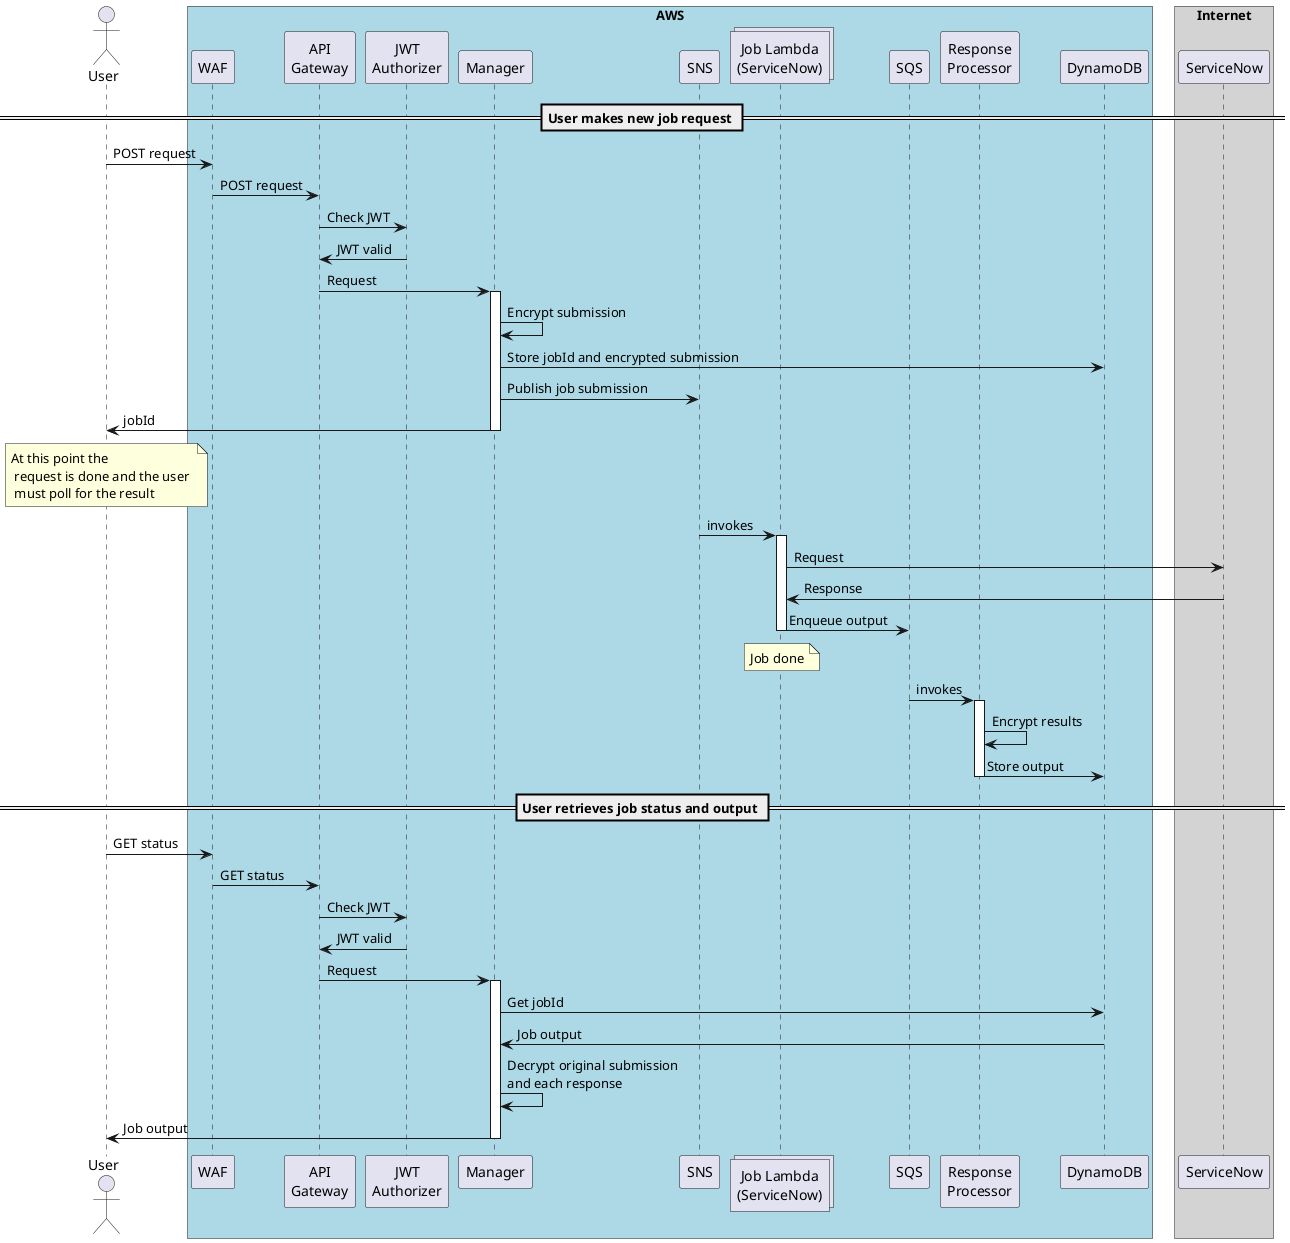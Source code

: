 @startuml "job_request_flow"
skinparam BoxPadding 10
actor User

box "AWS" #LightBlue

participant WAF
participant "API\nGateway" as API_Gateway
participant "JWT\nAuthorizer" as JWT_Authorizer

== User makes new job request ==

User -> WAF : POST request
WAF -> API_Gateway : POST request
API_Gateway -> JWT_Authorizer: Check JWT
JWT_Authorizer -> API_Gateway: JWT valid
API_Gateway -> Manager : Request
activate Manager
Manager -> Manager : Encrypt submission
Manager -> DynamoDB : Store jobId and encrypted submission
Manager -> SNS : Publish job submission
Manager -> User : jobId
deactivate Manager
note over User : At this point the \n request is done and the user \n must poll for the result
collections "Job Lambda\n(ServiceNow)" as Job_Lambda
SNS -> Job_Lambda : invokes
activate Job_Lambda
participant SQS
participant "Response\nProcessor" as ResponseProcessor
database DynamoDB

end box

box "Internet" #LightGrey

Job_Lambda -> ServiceNow : Request
ServiceNow -> Job_Lambda : Response
Job_Lambda -> SQS : Enqueue output
note over Job_Lambda : Job done
deactivate Job_Lambda

SQS -> ResponseProcessor : invokes
activate ResponseProcessor
ResponseProcessor -> ResponseProcessor : Encrypt results
ResponseProcessor -> DynamoDB : Store output
deactivate ResponseProcessor

end box

== User retrieves job status and output ==

User -> WAF : GET status
WAF -> API_Gateway : GET status
API_Gateway -> JWT_Authorizer: Check JWT
JWT_Authorizer -> API_Gateway: JWT valid
API_Gateway -> Manager : Request
activate Manager
Manager -> DynamoDB : Get jobId
DynamoDB -> Manager : Job output
Manager -> Manager : Decrypt original submission\nand each response
Manager -> User : Job output
deactivate Manager

@enduml
